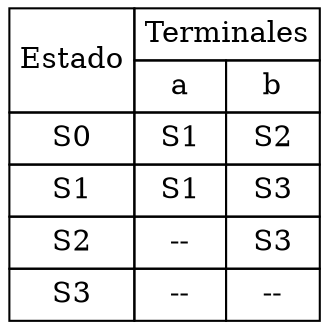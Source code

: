 digraph tablatransiciones {
abc [shape=none, margin=0, label=<
<TABLE BORDER="0" CELLBORDER="1" CELLSPACING="0" CELLPADDING="4">
<TR>
<TD ROWSPAN="2">Estado</TD>
<TD COLSPAN="2">Terminales</TD>
</TR>
<TR>
<TD>a</TD><TD>b</TD></TR>
<TR>
<TD>S0</TD><TD>S1</TD><TD>S2</TD></TR>
<TR>
<TD>S1</TD><TD>S1</TD><TD>S3</TD></TR>
<TR>
<TD>S2</TD><TD>--</TD><TD>S3</TD></TR>
<TR>
<TD>S3</TD><TD>--</TD><TD>--</TD></TR>
</TABLE>>];
}
